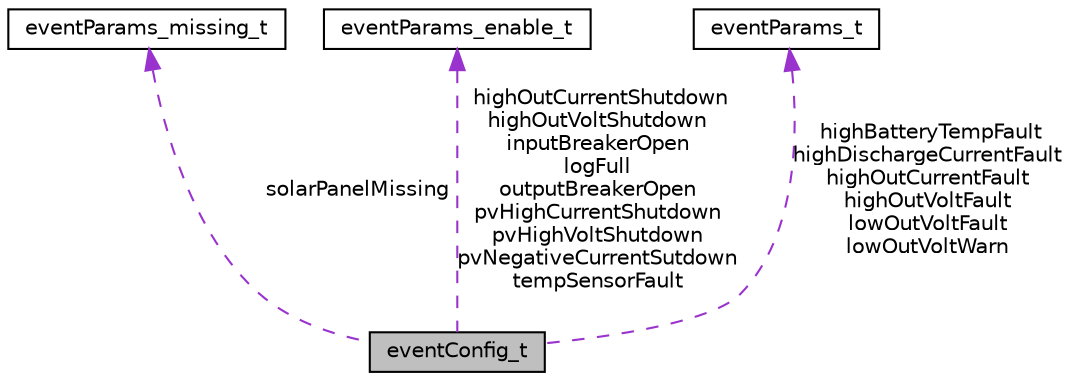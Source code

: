 digraph "eventConfig_t"
{
 // LATEX_PDF_SIZE
  edge [fontname="Helvetica",fontsize="10",labelfontname="Helvetica",labelfontsize="10"];
  node [fontname="Helvetica",fontsize="10",shape=record];
  Node1 [label="eventConfig_t",height=0.2,width=0.4,color="black", fillcolor="grey75", style="filled", fontcolor="black",tooltip=" "];
  Node2 -> Node1 [dir="back",color="darkorchid3",fontsize="10",style="dashed",label=" solarPanelMissing" ];
  Node2 [label="eventParams_missing_t",height=0.2,width=0.4,color="black", fillcolor="white", style="filled",URL="$structevent_params__missing__t.html",tooltip=" "];
  Node3 -> Node1 [dir="back",color="darkorchid3",fontsize="10",style="dashed",label=" highOutCurrentShutdown\nhighOutVoltShutdown\ninputBreakerOpen\nlogFull\noutputBreakerOpen\npvHighCurrentShutdown\npvHighVoltShutdown\npvNegativeCurrentSutdown\ntempSensorFault" ];
  Node3 [label="eventParams_enable_t",height=0.2,width=0.4,color="black", fillcolor="white", style="filled",URL="$structevent_params__enable__t.html",tooltip=" "];
  Node4 -> Node1 [dir="back",color="darkorchid3",fontsize="10",style="dashed",label=" highBatteryTempFault\nhighDischargeCurrentFault\nhighOutCurrentFault\nhighOutVoltFault\nlowOutVoltFault\nlowOutVoltWarn" ];
  Node4 [label="eventParams_t",height=0.2,width=0.4,color="black", fillcolor="white", style="filled",URL="$structevent_params__t.html",tooltip=" "];
}
